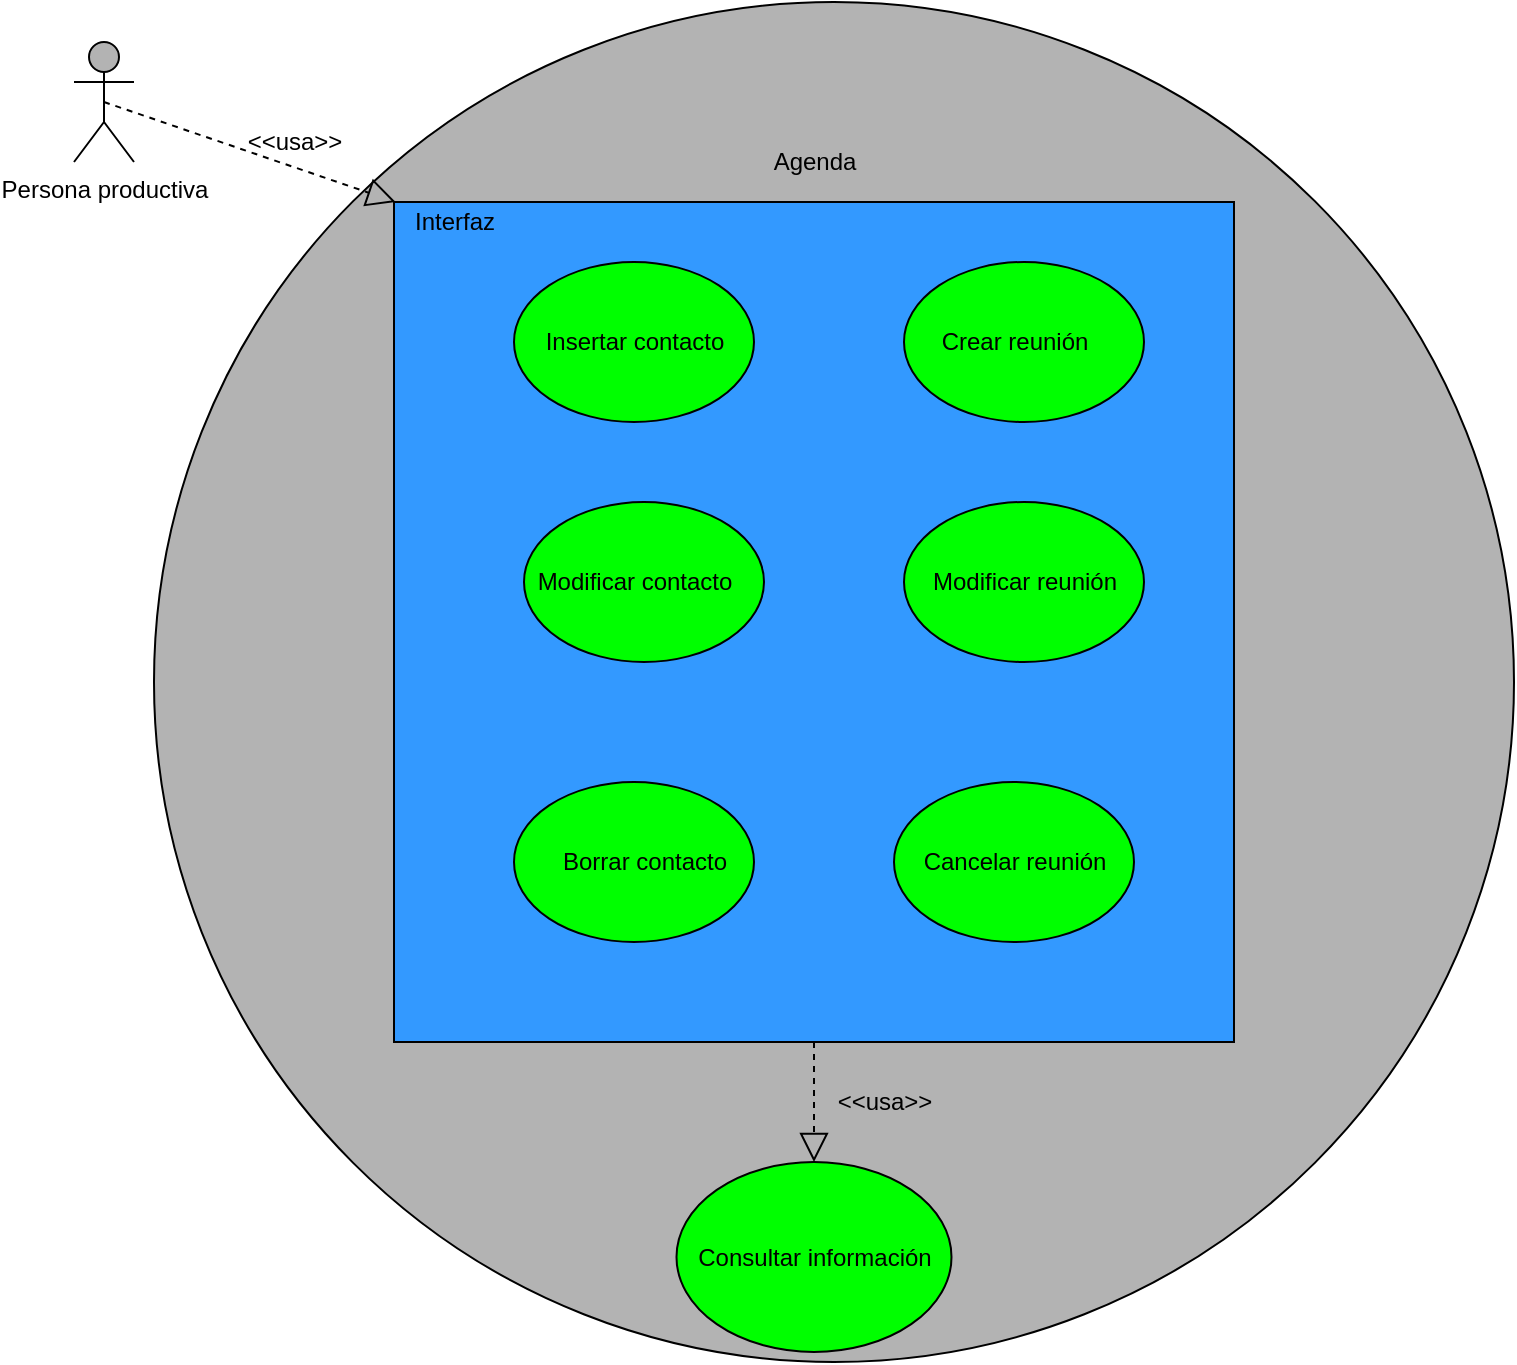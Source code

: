 <mxfile version="13.8.0" type="google"><diagram id="R2lEEEUBdFMjLlhIrx00" name="Page-1"><mxGraphModel dx="386" dy="369" grid="1" gridSize="10" guides="1" tooltips="1" connect="1" arrows="1" fold="1" page="1" pageScale="1" pageWidth="850" pageHeight="1100" math="0" shadow="0" extFonts="Permanent Marker^https://fonts.googleapis.com/css?family=Permanent+Marker"><root><mxCell id="0"/><mxCell id="1" parent="0"/><mxCell id="aiAd3PQ00U6-S5wNFVaO-15" value="" style="ellipse;whiteSpace=wrap;html=1;aspect=fixed;fillColor=#B3B3B3;" parent="1" vertex="1"><mxGeometry x="110" y="60" width="680" height="680" as="geometry"/></mxCell><mxCell id="6Et7nN1BoBzgG5rRUaow-5" value="" style="whiteSpace=wrap;html=1;aspect=fixed;fillColor=#3399FF;" vertex="1" parent="1"><mxGeometry x="230" y="160" width="420" height="420" as="geometry"/></mxCell><mxCell id="6Et7nN1BoBzgG5rRUaow-12" value="" style="ellipse;whiteSpace=wrap;html=1;fillColor=#00FF00;" vertex="1" parent="1"><mxGeometry x="290" y="190" width="120" height="80" as="geometry"/></mxCell><mxCell id="6Et7nN1BoBzgG5rRUaow-17" value="" style="ellipse;whiteSpace=wrap;html=1;fillColor=#00FF00;" vertex="1" parent="1"><mxGeometry x="290" y="450" width="120" height="80" as="geometry"/></mxCell><mxCell id="6Et7nN1BoBzgG5rRUaow-18" value="" style="ellipse;whiteSpace=wrap;html=1;fillColor=#00FF00;" vertex="1" parent="1"><mxGeometry x="480" y="450" width="120" height="80" as="geometry"/></mxCell><mxCell id="6Et7nN1BoBzgG5rRUaow-16" value="" style="ellipse;whiteSpace=wrap;html=1;fillColor=#00FF00;" vertex="1" parent="1"><mxGeometry x="485" y="310" width="120" height="80" as="geometry"/></mxCell><mxCell id="6Et7nN1BoBzgG5rRUaow-15" value="" style="ellipse;whiteSpace=wrap;html=1;fillColor=#00FF00;" vertex="1" parent="1"><mxGeometry x="295" y="310" width="120" height="80" as="geometry"/></mxCell><mxCell id="6Et7nN1BoBzgG5rRUaow-13" value="" style="ellipse;whiteSpace=wrap;html=1;fillColor=#00FF00;" vertex="1" parent="1"><mxGeometry x="485" y="190" width="120" height="80" as="geometry"/></mxCell><mxCell id="aiAd3PQ00U6-S5wNFVaO-2" value="Insertar contacto" style="text;html=1;resizable=0;autosize=1;align=center;verticalAlign=middle;points=[];fillColor=none;strokeColor=none;rounded=0;" parent="1" vertex="1"><mxGeometry x="290" y="220" width="120" height="20" as="geometry"/></mxCell><mxCell id="aiAd3PQ00U6-S5wNFVaO-5" value="Modificar contacto" style="text;html=1;resizable=0;autosize=1;align=center;verticalAlign=middle;points=[];fillColor=none;strokeColor=none;rounded=0;" parent="1" vertex="1"><mxGeometry x="285" y="340" width="130" height="20" as="geometry"/></mxCell><mxCell id="aiAd3PQ00U6-S5wNFVaO-8" value="Borrar contacto" style="text;html=1;resizable=0;autosize=1;align=center;verticalAlign=middle;points=[];fillColor=none;strokeColor=none;rounded=0;" parent="1" vertex="1"><mxGeometry x="300" y="480" width="110" height="20" as="geometry"/></mxCell><mxCell id="aiAd3PQ00U6-S5wNFVaO-10" value="Crear reunión" style="text;html=1;resizable=0;autosize=1;align=center;verticalAlign=middle;points=[];fillColor=none;strokeColor=none;rounded=0;" parent="1" vertex="1"><mxGeometry x="490" y="220" width="100" height="20" as="geometry"/></mxCell><mxCell id="aiAd3PQ00U6-S5wNFVaO-12" value="Modificar reunión" style="text;html=1;resizable=0;autosize=1;align=center;verticalAlign=middle;points=[];fillColor=none;strokeColor=none;rounded=0;" parent="1" vertex="1"><mxGeometry x="480" y="340" width="130" height="20" as="geometry"/></mxCell><mxCell id="aiAd3PQ00U6-S5wNFVaO-14" value="Cancelar reunión" style="text;html=1;resizable=0;autosize=1;align=center;verticalAlign=middle;points=[];fillColor=none;strokeColor=none;rounded=0;" parent="1" vertex="1"><mxGeometry x="480" y="480" width="120" height="20" as="geometry"/></mxCell><mxCell id="aiAd3PQ00U6-S5wNFVaO-16" value="Agenda" style="text;html=1;resizable=0;autosize=1;align=center;verticalAlign=middle;points=[];fillColor=none;strokeColor=none;rounded=0;" parent="1" vertex="1"><mxGeometry x="410" y="130" width="60" height="20" as="geometry"/></mxCell><mxCell id="aiAd3PQ00U6-S5wNFVaO-17" value="Persona productiva" style="shape=umlActor;verticalLabelPosition=bottom;verticalAlign=top;html=1;outlineConnect=0;fillColor=#B3B3B3;" parent="1" vertex="1"><mxGeometry x="70" y="80" width="30" height="60" as="geometry"/></mxCell><mxCell id="6Et7nN1BoBzgG5rRUaow-6" value="Interfaz" style="text;html=1;resizable=0;autosize=1;align=center;verticalAlign=middle;points=[];fillColor=none;strokeColor=none;rounded=0;" vertex="1" parent="1"><mxGeometry x="230" y="160" width="60" height="20" as="geometry"/></mxCell><mxCell id="6Et7nN1BoBzgG5rRUaow-22" value="" style="endArrow=block;dashed=1;endFill=0;endSize=12;html=1;exitX=0.5;exitY=0.5;exitDx=0;exitDy=0;exitPerimeter=0;" edge="1" parent="1" source="aiAd3PQ00U6-S5wNFVaO-17" target="6Et7nN1BoBzgG5rRUaow-6"><mxGeometry width="160" relative="1" as="geometry"><mxPoint x="120" y="120" as="sourcePoint"/><mxPoint x="280" y="120" as="targetPoint"/></mxGeometry></mxCell><mxCell id="6Et7nN1BoBzgG5rRUaow-23" value="&amp;lt;&amp;lt;usa&amp;gt;&amp;gt;" style="text;html=1;resizable=0;autosize=1;align=center;verticalAlign=middle;points=[];fillColor=none;strokeColor=none;rounded=0;" vertex="1" parent="1"><mxGeometry x="140" y="120" width="80" height="20" as="geometry"/></mxCell><mxCell id="6Et7nN1BoBzgG5rRUaow-24" value="" style="ellipse;whiteSpace=wrap;html=1;fillColor=#00FF00;" vertex="1" parent="1"><mxGeometry x="371.25" y="640" width="137.5" height="95" as="geometry"/></mxCell><mxCell id="6Et7nN1BoBzgG5rRUaow-25" value="Consultar información" style="text;html=1;resizable=0;autosize=1;align=center;verticalAlign=middle;points=[];fillColor=none;strokeColor=none;rounded=0;" vertex="1" parent="1"><mxGeometry x="365" y="677.5" width="150" height="20" as="geometry"/></mxCell><mxCell id="6Et7nN1BoBzgG5rRUaow-26" value="" style="endArrow=block;dashed=1;endFill=0;endSize=12;html=1;entryX=0.5;entryY=0;entryDx=0;entryDy=0;exitX=0.5;exitY=1;exitDx=0;exitDy=0;" edge="1" parent="1" source="6Et7nN1BoBzgG5rRUaow-5" target="6Et7nN1BoBzgG5rRUaow-24"><mxGeometry width="160" relative="1" as="geometry"><mxPoint x="330" y="420" as="sourcePoint"/><mxPoint x="490" y="420" as="targetPoint"/></mxGeometry></mxCell><mxCell id="6Et7nN1BoBzgG5rRUaow-27" value="&amp;lt;&amp;lt;usa&amp;gt;&amp;gt;" style="text;html=1;resizable=0;autosize=1;align=center;verticalAlign=middle;points=[];fillColor=none;strokeColor=none;rounded=0;" vertex="1" parent="1"><mxGeometry x="435" y="600" width="80" height="20" as="geometry"/></mxCell></root></mxGraphModel></diagram></mxfile>